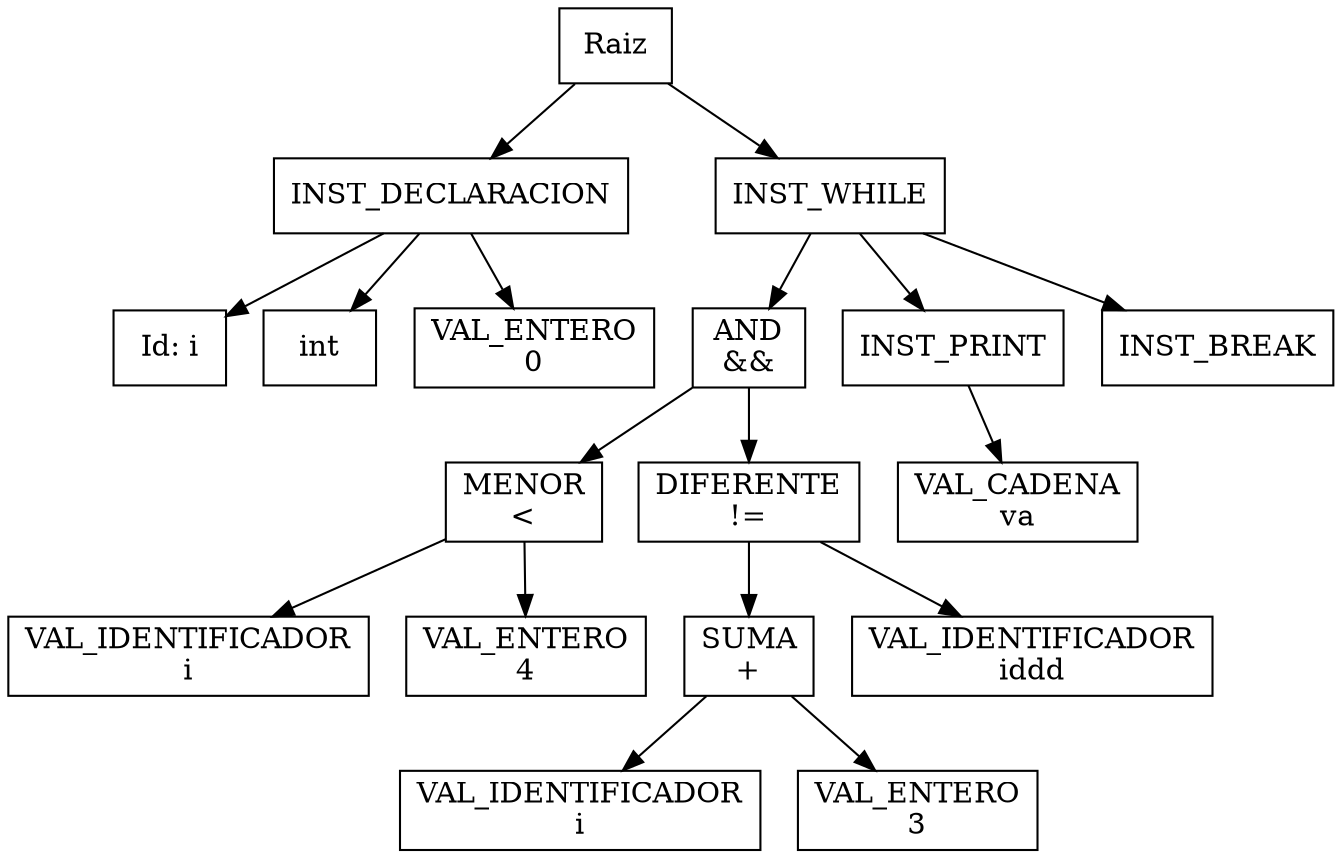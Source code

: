 digraph mygraph { node [shape=box];
"Raiz" [label= "Raiz"]; 
"INST_DECLARACION2461" [label= "INST_DECLARACION"]; 
"INST_DECLARACION2461i" [label= "Id: i"]; 
"INST_DECLARACION2461int" [label= "int"]; 
"Raiz" -> "INST_DECLARACION2461"
"INST_DECLARACION2461" -> "INST_DECLARACION2461i"
"INST_DECLARACION2461" -> "INST_DECLARACION2461int"
"INST_DECLARACION2461" [label= "INST_DECLARACION"]; 
"VAL_ENTERO2468" [label= "VAL_ENTERO\n0"]; 
"INST_DECLARACION2461" -> "VAL_ENTERO2468"
"Raiz" [label= "Raiz"]; 
"INST_WHILE2475" [label= "INST_WHILE"]; 
"Raiz" -> "INST_WHILE2475"
"INST_WHILE2475" [label= "INST_WHILE"]; 
"AND24711undefinedundefined" [label= "AND\n&&"]; 
"INST_WHILE2475" -> "AND24711undefinedundefined"
"AND24711undefinedundefined" [label= "AND\n&&"]; 
"MENOR24711i4" [label= "MENOR\n<"]; 
"AND24711undefinedundefined" -> "MENOR24711i4"
"MENOR24711i4" [label= "MENOR\n<"]; 
"VAL_IDENTIFICADOR24711" [label= "VAL_IDENTIFICADOR\ni"]; 
"MENOR24711i4" -> "VAL_IDENTIFICADOR24711"
"MENOR24711i4" [label= "MENOR\n<"]; 
"VAL_ENTERO24713" [label= "VAL_ENTERO\n4"]; 
"MENOR24711i4" -> "VAL_ENTERO24713"
"AND24711undefinedundefined" [label= "AND\n&&"]; 
"DIFERENTE24718undefinediddd" [label= "DIFERENTE\n!="]; 
"AND24711undefinedundefined" -> "DIFERENTE24718undefinediddd"
"DIFERENTE24718undefinediddd" [label= "DIFERENTE\n!="]; 
"SUMA24718i3" [label= "SUMA\n+"]; 
"DIFERENTE24718undefinediddd" -> "SUMA24718i3"
"SUMA24718i3" [label= "SUMA\n+"]; 
"VAL_IDENTIFICADOR24718" [label= "VAL_IDENTIFICADOR\ni"]; 
"SUMA24718i3" -> "VAL_IDENTIFICADOR24718"
"SUMA24718i3" [label= "SUMA\n+"]; 
"VAL_ENTERO24720" [label= "VAL_ENTERO\n3"]; 
"SUMA24718i3" -> "VAL_ENTERO24720"
"DIFERENTE24718undefinediddd" [label= "DIFERENTE\n!="]; 
"VAL_IDENTIFICADOR24725" [label= "VAL_IDENTIFICADOR\niddd"]; 
"DIFERENTE24718undefinediddd" -> "VAL_IDENTIFICADOR24725"
"INST_WHILE2475" [label= "INST_WHILE"]; 
"INST_PRINT2485" [label= "INST_PRINT"]; 
"INST_WHILE2475" -> "INST_PRINT2485"
"INST_PRINT2485" [label= "INST_PRINT"]; 
"VAL_CADENA24811" [label= "VAL_CADENA\nva"]; 
"INST_PRINT2485" -> "VAL_CADENA24811"
"INST_WHILE2475" [label= "INST_WHILE"]; 
"INST_BREAK2495" [label= "INST_BREAK"]; 
"INST_WHILE2475" -> "INST_BREAK2495"

}